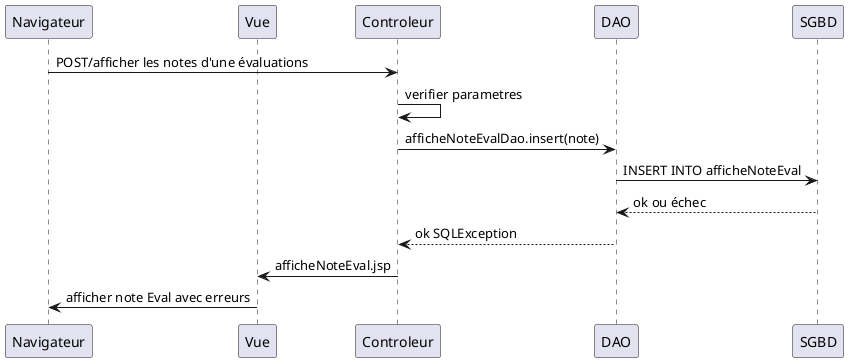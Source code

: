 @startuml
participant Navigateur
participant Vue

Navigateur->Controleur: POST/afficher les notes d'une évaluations

Controleur->Controleur:verifier parametres

Controleur->DAO: afficheNoteEvalDao.insert(note)

DAO->SGBD: INSERT INTO afficheNoteEval

SGBD-->DAO: ok ou échec

DAO-->Controleur: ok SQLException

Controleur->Vue:afficheNoteEval.jsp

Vue->Navigateur:afficher note Eval avec erreurs


@enduml
